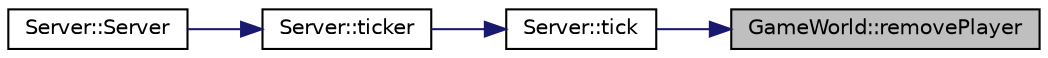 digraph "GameWorld::removePlayer"
{
 // LATEX_PDF_SIZE
  edge [fontname="Helvetica",fontsize="10",labelfontname="Helvetica",labelfontsize="10"];
  node [fontname="Helvetica",fontsize="10",shape=record];
  rankdir="RL";
  Node1 [label="GameWorld::removePlayer",height=0.2,width=0.4,color="black", fillcolor="grey75", style="filled", fontcolor="black",tooltip="Removes player from the game world."];
  Node1 -> Node2 [dir="back",color="midnightblue",fontsize="10",style="solid",fontname="Helvetica"];
  Node2 [label="Server::tick",height=0.2,width=0.4,color="black", fillcolor="white", style="filled",URL="$classServer.html#a2dd422dc25689dc106a6d5fe1d3b3298",tooltip="Function that updates the gamestate on each server tick, called by ticker()"];
  Node2 -> Node3 [dir="back",color="midnightblue",fontsize="10",style="solid",fontname="Helvetica"];
  Node3 [label="Server::ticker",height=0.2,width=0.4,color="black", fillcolor="white", style="filled",URL="$classServer.html#a68a715891c8ac1659bf27c3796c12052",tooltip="Timer function that is used to start server ticks, runs on a separate thread."];
  Node3 -> Node4 [dir="back",color="midnightblue",fontsize="10",style="solid",fontname="Helvetica"];
  Node4 [label="Server::Server",height=0.2,width=0.4,color="black", fillcolor="white", style="filled",URL="$classServer.html#ad5ec9462b520e59f7ea831e157ee5e59",tooltip=" "];
}
